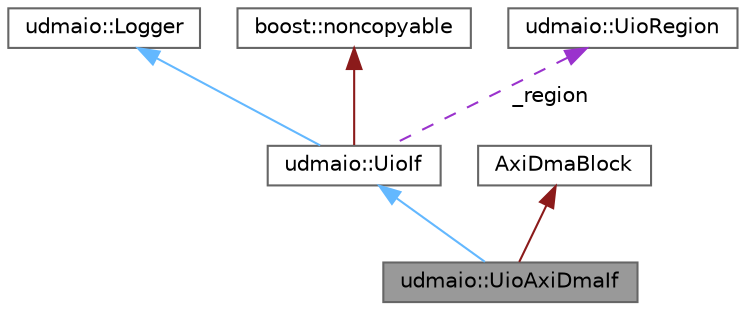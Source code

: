 digraph "udmaio::UioAxiDmaIf"
{
 // INTERACTIVE_SVG=YES
 // LATEX_PDF_SIZE
  bgcolor="transparent";
  edge [fontname=Helvetica,fontsize=10,labelfontname=Helvetica,labelfontsize=10];
  node [fontname=Helvetica,fontsize=10,shape=box,height=0.2,width=0.4];
  Node1 [label="udmaio::UioAxiDmaIf",height=0.2,width=0.4,color="gray40", fillcolor="grey60", style="filled", fontcolor="black",tooltip="Interface to AXI DMA Core."];
  Node2 -> Node1 [dir="back",color="steelblue1",style="solid"];
  Node2 [label="udmaio::UioIf",height=0.2,width=0.4,color="gray40", fillcolor="white", style="filled",URL="$classudmaio_1_1_uio_if.html",tooltip="Base class for UIO interfaces."];
  Node3 -> Node2 [dir="back",color="steelblue1",style="solid"];
  Node3 [label="udmaio::Logger",height=0.2,width=0.4,color="gray40", fillcolor="white", style="filled",URL="$structudmaio_1_1_logger.html",tooltip=" "];
  Node4 -> Node2 [dir="back",color="firebrick4",style="solid"];
  Node4 [label="boost::noncopyable",height=0.2,width=0.4,color="gray40", fillcolor="white", style="filled",tooltip=" "];
  Node5 -> Node2 [dir="back",color="darkorchid3",style="dashed",label=" _region" ];
  Node5 [label="udmaio::UioRegion",height=0.2,width=0.4,color="gray40", fillcolor="white", style="filled",URL="$structudmaio_1_1_uio_region.html",tooltip="General-purpose struct to define a memory area."];
  Node6 -> Node1 [dir="back",color="firebrick4",style="solid"];
  Node6 [label="AxiDmaBlock",height=0.2,width=0.4,color="gray40", fillcolor="white", style="filled",URL="$structaxi__dma_1_1block__template.html",tooltip="Template class for the axi_dma block, containing accessors for all its registers."];
}
